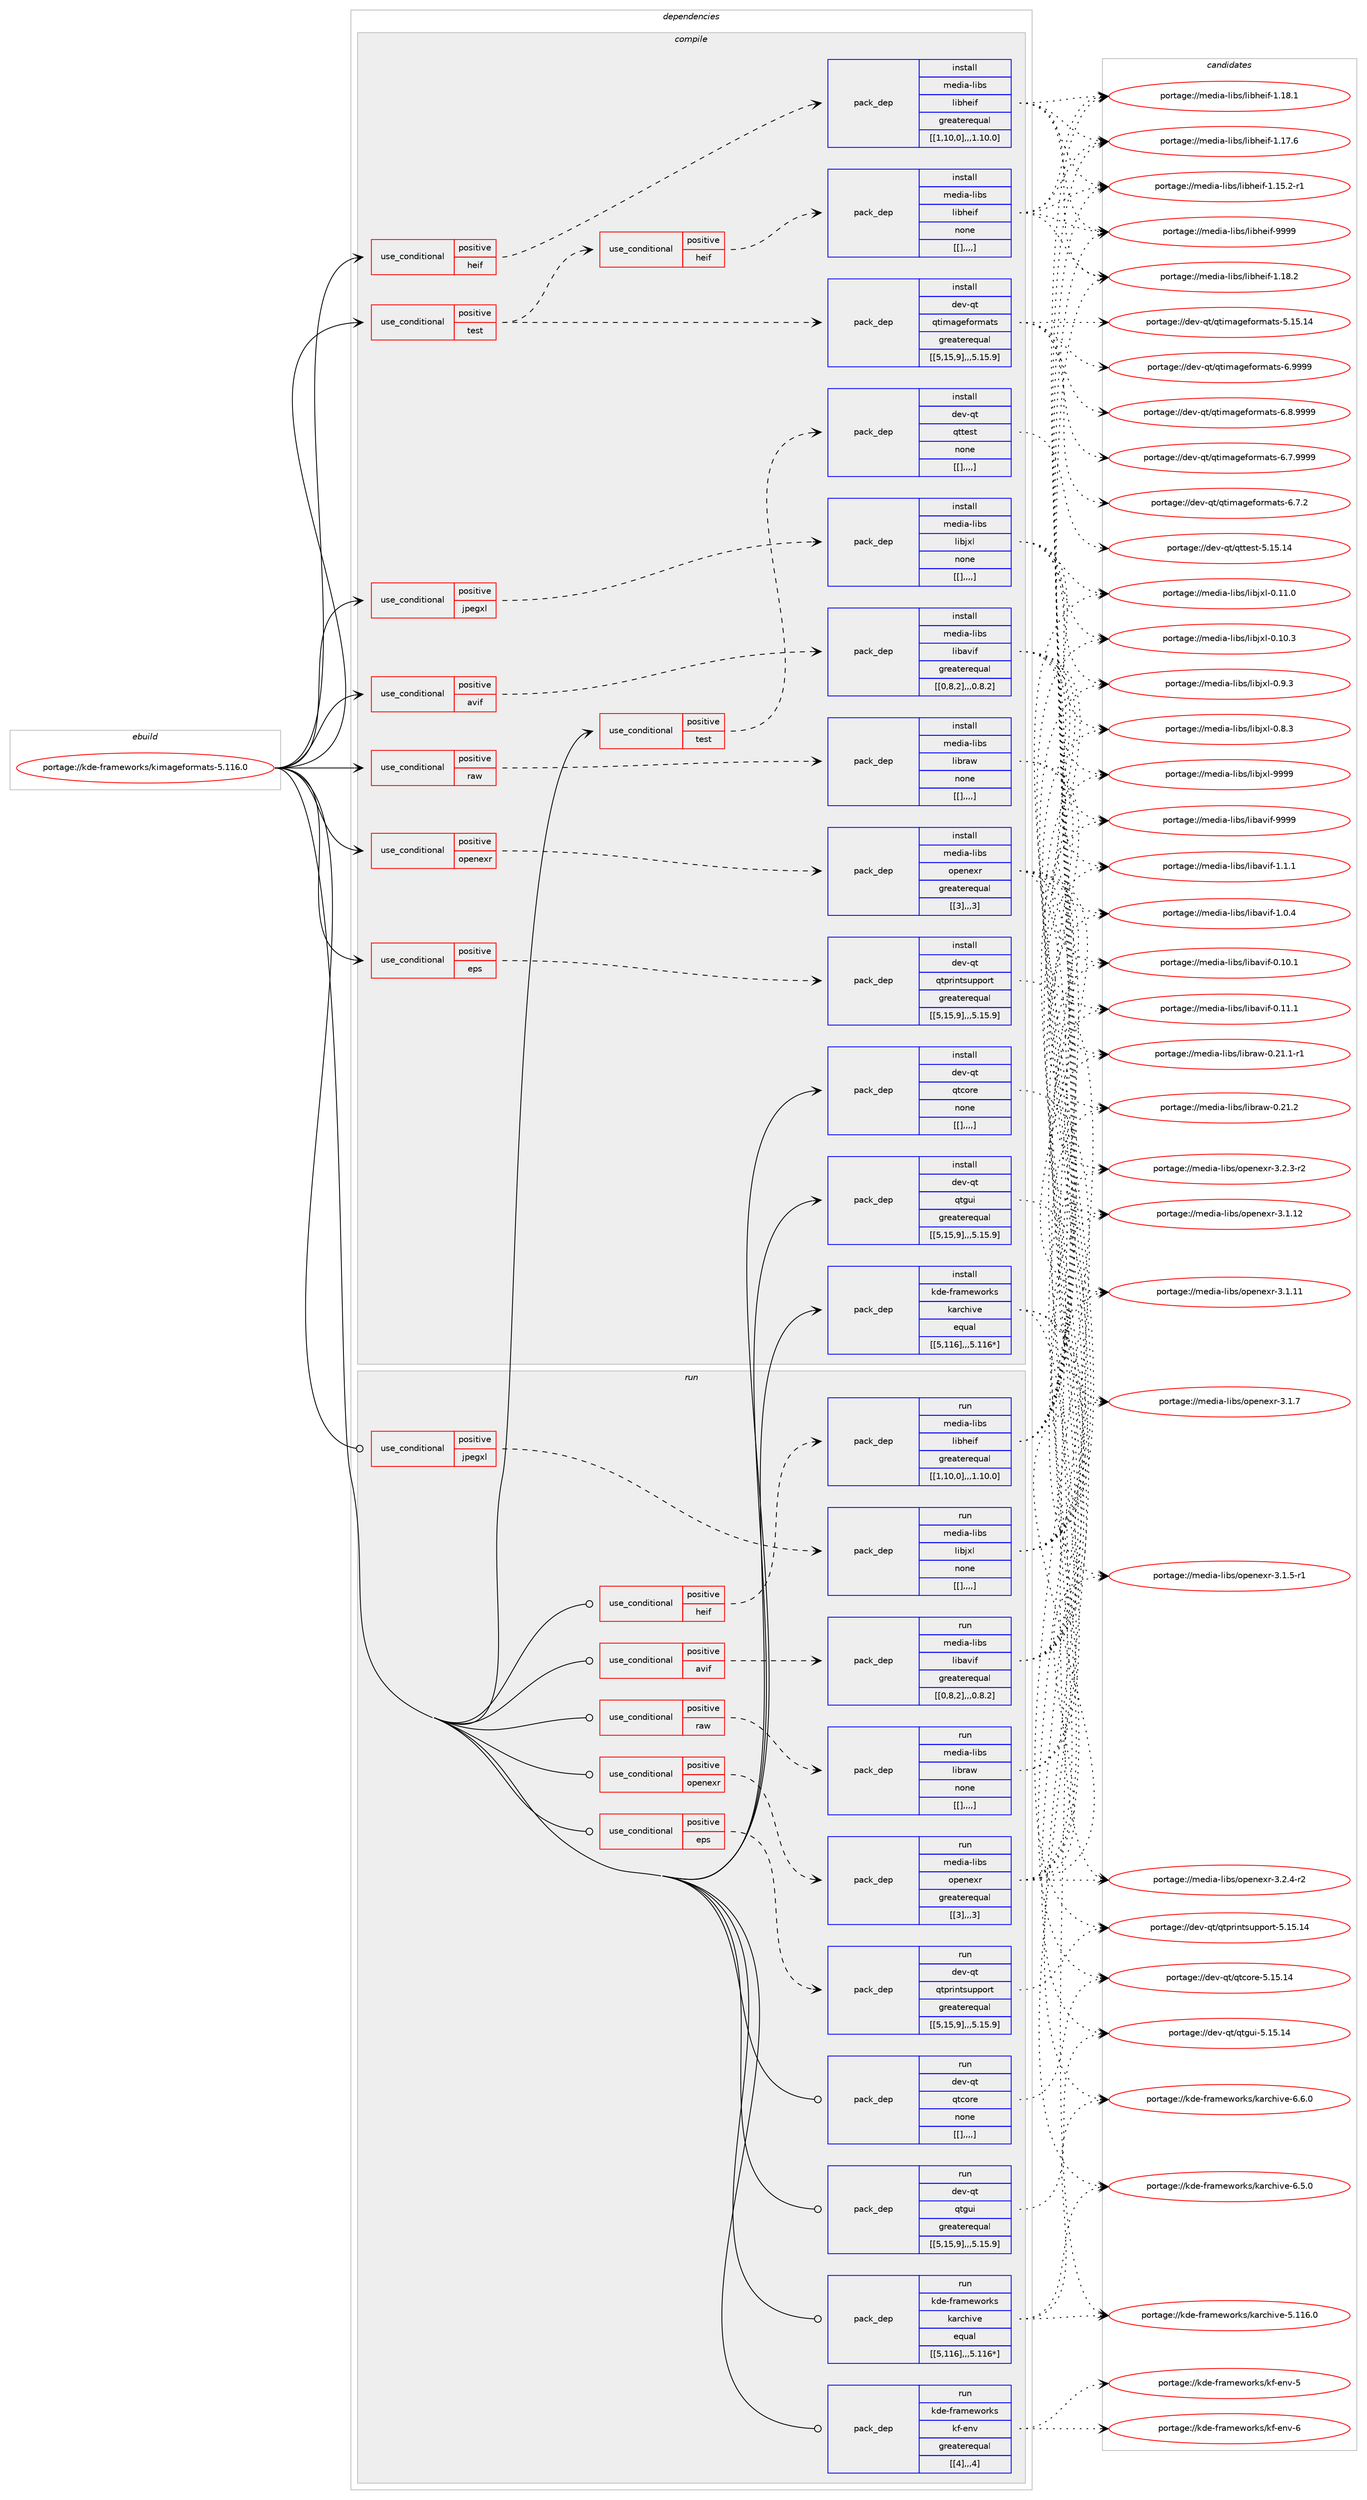 digraph prolog {

# *************
# Graph options
# *************

newrank=true;
concentrate=true;
compound=true;
graph [rankdir=LR,fontname=Helvetica,fontsize=10,ranksep=1.5];#, ranksep=2.5, nodesep=0.2];
edge  [arrowhead=vee];
node  [fontname=Helvetica,fontsize=10];

# **********
# The ebuild
# **********

subgraph cluster_leftcol {
color=gray;
label=<<i>ebuild</i>>;
id [label="portage://kde-frameworks/kimageformats-5.116.0", color=red, width=4, href="../kde-frameworks/kimageformats-5.116.0.svg"];
}

# ****************
# The dependencies
# ****************

subgraph cluster_midcol {
color=gray;
label=<<i>dependencies</i>>;
subgraph cluster_compile {
fillcolor="#eeeeee";
style=filled;
label=<<i>compile</i>>;
subgraph cond70267 {
dependency274453 [label=<<TABLE BORDER="0" CELLBORDER="1" CELLSPACING="0" CELLPADDING="4"><TR><TD ROWSPAN="3" CELLPADDING="10">use_conditional</TD></TR><TR><TD>positive</TD></TR><TR><TD>avif</TD></TR></TABLE>>, shape=none, color=red];
subgraph pack202069 {
dependency274454 [label=<<TABLE BORDER="0" CELLBORDER="1" CELLSPACING="0" CELLPADDING="4" WIDTH="220"><TR><TD ROWSPAN="6" CELLPADDING="30">pack_dep</TD></TR><TR><TD WIDTH="110">install</TD></TR><TR><TD>media-libs</TD></TR><TR><TD>libavif</TD></TR><TR><TD>greaterequal</TD></TR><TR><TD>[[0,8,2],,,0.8.2]</TD></TR></TABLE>>, shape=none, color=blue];
}
dependency274453:e -> dependency274454:w [weight=20,style="dashed",arrowhead="vee"];
}
id:e -> dependency274453:w [weight=20,style="solid",arrowhead="vee"];
subgraph cond70268 {
dependency274455 [label=<<TABLE BORDER="0" CELLBORDER="1" CELLSPACING="0" CELLPADDING="4"><TR><TD ROWSPAN="3" CELLPADDING="10">use_conditional</TD></TR><TR><TD>positive</TD></TR><TR><TD>eps</TD></TR></TABLE>>, shape=none, color=red];
subgraph pack202070 {
dependency274456 [label=<<TABLE BORDER="0" CELLBORDER="1" CELLSPACING="0" CELLPADDING="4" WIDTH="220"><TR><TD ROWSPAN="6" CELLPADDING="30">pack_dep</TD></TR><TR><TD WIDTH="110">install</TD></TR><TR><TD>dev-qt</TD></TR><TR><TD>qtprintsupport</TD></TR><TR><TD>greaterequal</TD></TR><TR><TD>[[5,15,9],,,5.15.9]</TD></TR></TABLE>>, shape=none, color=blue];
}
dependency274455:e -> dependency274456:w [weight=20,style="dashed",arrowhead="vee"];
}
id:e -> dependency274455:w [weight=20,style="solid",arrowhead="vee"];
subgraph cond70269 {
dependency274457 [label=<<TABLE BORDER="0" CELLBORDER="1" CELLSPACING="0" CELLPADDING="4"><TR><TD ROWSPAN="3" CELLPADDING="10">use_conditional</TD></TR><TR><TD>positive</TD></TR><TR><TD>heif</TD></TR></TABLE>>, shape=none, color=red];
subgraph pack202071 {
dependency274458 [label=<<TABLE BORDER="0" CELLBORDER="1" CELLSPACING="0" CELLPADDING="4" WIDTH="220"><TR><TD ROWSPAN="6" CELLPADDING="30">pack_dep</TD></TR><TR><TD WIDTH="110">install</TD></TR><TR><TD>media-libs</TD></TR><TR><TD>libheif</TD></TR><TR><TD>greaterequal</TD></TR><TR><TD>[[1,10,0],,,1.10.0]</TD></TR></TABLE>>, shape=none, color=blue];
}
dependency274457:e -> dependency274458:w [weight=20,style="dashed",arrowhead="vee"];
}
id:e -> dependency274457:w [weight=20,style="solid",arrowhead="vee"];
subgraph cond70270 {
dependency274459 [label=<<TABLE BORDER="0" CELLBORDER="1" CELLSPACING="0" CELLPADDING="4"><TR><TD ROWSPAN="3" CELLPADDING="10">use_conditional</TD></TR><TR><TD>positive</TD></TR><TR><TD>jpegxl</TD></TR></TABLE>>, shape=none, color=red];
subgraph pack202072 {
dependency274460 [label=<<TABLE BORDER="0" CELLBORDER="1" CELLSPACING="0" CELLPADDING="4" WIDTH="220"><TR><TD ROWSPAN="6" CELLPADDING="30">pack_dep</TD></TR><TR><TD WIDTH="110">install</TD></TR><TR><TD>media-libs</TD></TR><TR><TD>libjxl</TD></TR><TR><TD>none</TD></TR><TR><TD>[[],,,,]</TD></TR></TABLE>>, shape=none, color=blue];
}
dependency274459:e -> dependency274460:w [weight=20,style="dashed",arrowhead="vee"];
}
id:e -> dependency274459:w [weight=20,style="solid",arrowhead="vee"];
subgraph cond70271 {
dependency274461 [label=<<TABLE BORDER="0" CELLBORDER="1" CELLSPACING="0" CELLPADDING="4"><TR><TD ROWSPAN="3" CELLPADDING="10">use_conditional</TD></TR><TR><TD>positive</TD></TR><TR><TD>openexr</TD></TR></TABLE>>, shape=none, color=red];
subgraph pack202073 {
dependency274462 [label=<<TABLE BORDER="0" CELLBORDER="1" CELLSPACING="0" CELLPADDING="4" WIDTH="220"><TR><TD ROWSPAN="6" CELLPADDING="30">pack_dep</TD></TR><TR><TD WIDTH="110">install</TD></TR><TR><TD>media-libs</TD></TR><TR><TD>openexr</TD></TR><TR><TD>greaterequal</TD></TR><TR><TD>[[3],,,3]</TD></TR></TABLE>>, shape=none, color=blue];
}
dependency274461:e -> dependency274462:w [weight=20,style="dashed",arrowhead="vee"];
}
id:e -> dependency274461:w [weight=20,style="solid",arrowhead="vee"];
subgraph cond70272 {
dependency274463 [label=<<TABLE BORDER="0" CELLBORDER="1" CELLSPACING="0" CELLPADDING="4"><TR><TD ROWSPAN="3" CELLPADDING="10">use_conditional</TD></TR><TR><TD>positive</TD></TR><TR><TD>raw</TD></TR></TABLE>>, shape=none, color=red];
subgraph pack202074 {
dependency274464 [label=<<TABLE BORDER="0" CELLBORDER="1" CELLSPACING="0" CELLPADDING="4" WIDTH="220"><TR><TD ROWSPAN="6" CELLPADDING="30">pack_dep</TD></TR><TR><TD WIDTH="110">install</TD></TR><TR><TD>media-libs</TD></TR><TR><TD>libraw</TD></TR><TR><TD>none</TD></TR><TR><TD>[[],,,,]</TD></TR></TABLE>>, shape=none, color=blue];
}
dependency274463:e -> dependency274464:w [weight=20,style="dashed",arrowhead="vee"];
}
id:e -> dependency274463:w [weight=20,style="solid",arrowhead="vee"];
subgraph cond70273 {
dependency274465 [label=<<TABLE BORDER="0" CELLBORDER="1" CELLSPACING="0" CELLPADDING="4"><TR><TD ROWSPAN="3" CELLPADDING="10">use_conditional</TD></TR><TR><TD>positive</TD></TR><TR><TD>test</TD></TR></TABLE>>, shape=none, color=red];
subgraph pack202075 {
dependency274466 [label=<<TABLE BORDER="0" CELLBORDER="1" CELLSPACING="0" CELLPADDING="4" WIDTH="220"><TR><TD ROWSPAN="6" CELLPADDING="30">pack_dep</TD></TR><TR><TD WIDTH="110">install</TD></TR><TR><TD>dev-qt</TD></TR><TR><TD>qtimageformats</TD></TR><TR><TD>greaterequal</TD></TR><TR><TD>[[5,15,9],,,5.15.9]</TD></TR></TABLE>>, shape=none, color=blue];
}
dependency274465:e -> dependency274466:w [weight=20,style="dashed",arrowhead="vee"];
subgraph cond70274 {
dependency274467 [label=<<TABLE BORDER="0" CELLBORDER="1" CELLSPACING="0" CELLPADDING="4"><TR><TD ROWSPAN="3" CELLPADDING="10">use_conditional</TD></TR><TR><TD>positive</TD></TR><TR><TD>heif</TD></TR></TABLE>>, shape=none, color=red];
subgraph pack202076 {
dependency274468 [label=<<TABLE BORDER="0" CELLBORDER="1" CELLSPACING="0" CELLPADDING="4" WIDTH="220"><TR><TD ROWSPAN="6" CELLPADDING="30">pack_dep</TD></TR><TR><TD WIDTH="110">install</TD></TR><TR><TD>media-libs</TD></TR><TR><TD>libheif</TD></TR><TR><TD>none</TD></TR><TR><TD>[[],,,,]</TD></TR></TABLE>>, shape=none, color=blue];
}
dependency274467:e -> dependency274468:w [weight=20,style="dashed",arrowhead="vee"];
}
dependency274465:e -> dependency274467:w [weight=20,style="dashed",arrowhead="vee"];
}
id:e -> dependency274465:w [weight=20,style="solid",arrowhead="vee"];
subgraph cond70275 {
dependency274469 [label=<<TABLE BORDER="0" CELLBORDER="1" CELLSPACING="0" CELLPADDING="4"><TR><TD ROWSPAN="3" CELLPADDING="10">use_conditional</TD></TR><TR><TD>positive</TD></TR><TR><TD>test</TD></TR></TABLE>>, shape=none, color=red];
subgraph pack202077 {
dependency274470 [label=<<TABLE BORDER="0" CELLBORDER="1" CELLSPACING="0" CELLPADDING="4" WIDTH="220"><TR><TD ROWSPAN="6" CELLPADDING="30">pack_dep</TD></TR><TR><TD WIDTH="110">install</TD></TR><TR><TD>dev-qt</TD></TR><TR><TD>qttest</TD></TR><TR><TD>none</TD></TR><TR><TD>[[],,,,]</TD></TR></TABLE>>, shape=none, color=blue];
}
dependency274469:e -> dependency274470:w [weight=20,style="dashed",arrowhead="vee"];
}
id:e -> dependency274469:w [weight=20,style="solid",arrowhead="vee"];
subgraph pack202078 {
dependency274471 [label=<<TABLE BORDER="0" CELLBORDER="1" CELLSPACING="0" CELLPADDING="4" WIDTH="220"><TR><TD ROWSPAN="6" CELLPADDING="30">pack_dep</TD></TR><TR><TD WIDTH="110">install</TD></TR><TR><TD>dev-qt</TD></TR><TR><TD>qtcore</TD></TR><TR><TD>none</TD></TR><TR><TD>[[],,,,]</TD></TR></TABLE>>, shape=none, color=blue];
}
id:e -> dependency274471:w [weight=20,style="solid",arrowhead="vee"];
subgraph pack202079 {
dependency274472 [label=<<TABLE BORDER="0" CELLBORDER="1" CELLSPACING="0" CELLPADDING="4" WIDTH="220"><TR><TD ROWSPAN="6" CELLPADDING="30">pack_dep</TD></TR><TR><TD WIDTH="110">install</TD></TR><TR><TD>dev-qt</TD></TR><TR><TD>qtgui</TD></TR><TR><TD>greaterequal</TD></TR><TR><TD>[[5,15,9],,,5.15.9]</TD></TR></TABLE>>, shape=none, color=blue];
}
id:e -> dependency274472:w [weight=20,style="solid",arrowhead="vee"];
subgraph pack202080 {
dependency274473 [label=<<TABLE BORDER="0" CELLBORDER="1" CELLSPACING="0" CELLPADDING="4" WIDTH="220"><TR><TD ROWSPAN="6" CELLPADDING="30">pack_dep</TD></TR><TR><TD WIDTH="110">install</TD></TR><TR><TD>kde-frameworks</TD></TR><TR><TD>karchive</TD></TR><TR><TD>equal</TD></TR><TR><TD>[[5,116],,,5.116*]</TD></TR></TABLE>>, shape=none, color=blue];
}
id:e -> dependency274473:w [weight=20,style="solid",arrowhead="vee"];
}
subgraph cluster_compileandrun {
fillcolor="#eeeeee";
style=filled;
label=<<i>compile and run</i>>;
}
subgraph cluster_run {
fillcolor="#eeeeee";
style=filled;
label=<<i>run</i>>;
subgraph cond70276 {
dependency274474 [label=<<TABLE BORDER="0" CELLBORDER="1" CELLSPACING="0" CELLPADDING="4"><TR><TD ROWSPAN="3" CELLPADDING="10">use_conditional</TD></TR><TR><TD>positive</TD></TR><TR><TD>avif</TD></TR></TABLE>>, shape=none, color=red];
subgraph pack202081 {
dependency274475 [label=<<TABLE BORDER="0" CELLBORDER="1" CELLSPACING="0" CELLPADDING="4" WIDTH="220"><TR><TD ROWSPAN="6" CELLPADDING="30">pack_dep</TD></TR><TR><TD WIDTH="110">run</TD></TR><TR><TD>media-libs</TD></TR><TR><TD>libavif</TD></TR><TR><TD>greaterequal</TD></TR><TR><TD>[[0,8,2],,,0.8.2]</TD></TR></TABLE>>, shape=none, color=blue];
}
dependency274474:e -> dependency274475:w [weight=20,style="dashed",arrowhead="vee"];
}
id:e -> dependency274474:w [weight=20,style="solid",arrowhead="odot"];
subgraph cond70277 {
dependency274476 [label=<<TABLE BORDER="0" CELLBORDER="1" CELLSPACING="0" CELLPADDING="4"><TR><TD ROWSPAN="3" CELLPADDING="10">use_conditional</TD></TR><TR><TD>positive</TD></TR><TR><TD>eps</TD></TR></TABLE>>, shape=none, color=red];
subgraph pack202082 {
dependency274477 [label=<<TABLE BORDER="0" CELLBORDER="1" CELLSPACING="0" CELLPADDING="4" WIDTH="220"><TR><TD ROWSPAN="6" CELLPADDING="30">pack_dep</TD></TR><TR><TD WIDTH="110">run</TD></TR><TR><TD>dev-qt</TD></TR><TR><TD>qtprintsupport</TD></TR><TR><TD>greaterequal</TD></TR><TR><TD>[[5,15,9],,,5.15.9]</TD></TR></TABLE>>, shape=none, color=blue];
}
dependency274476:e -> dependency274477:w [weight=20,style="dashed",arrowhead="vee"];
}
id:e -> dependency274476:w [weight=20,style="solid",arrowhead="odot"];
subgraph cond70278 {
dependency274478 [label=<<TABLE BORDER="0" CELLBORDER="1" CELLSPACING="0" CELLPADDING="4"><TR><TD ROWSPAN="3" CELLPADDING="10">use_conditional</TD></TR><TR><TD>positive</TD></TR><TR><TD>heif</TD></TR></TABLE>>, shape=none, color=red];
subgraph pack202083 {
dependency274479 [label=<<TABLE BORDER="0" CELLBORDER="1" CELLSPACING="0" CELLPADDING="4" WIDTH="220"><TR><TD ROWSPAN="6" CELLPADDING="30">pack_dep</TD></TR><TR><TD WIDTH="110">run</TD></TR><TR><TD>media-libs</TD></TR><TR><TD>libheif</TD></TR><TR><TD>greaterequal</TD></TR><TR><TD>[[1,10,0],,,1.10.0]</TD></TR></TABLE>>, shape=none, color=blue];
}
dependency274478:e -> dependency274479:w [weight=20,style="dashed",arrowhead="vee"];
}
id:e -> dependency274478:w [weight=20,style="solid",arrowhead="odot"];
subgraph cond70279 {
dependency274480 [label=<<TABLE BORDER="0" CELLBORDER="1" CELLSPACING="0" CELLPADDING="4"><TR><TD ROWSPAN="3" CELLPADDING="10">use_conditional</TD></TR><TR><TD>positive</TD></TR><TR><TD>jpegxl</TD></TR></TABLE>>, shape=none, color=red];
subgraph pack202084 {
dependency274481 [label=<<TABLE BORDER="0" CELLBORDER="1" CELLSPACING="0" CELLPADDING="4" WIDTH="220"><TR><TD ROWSPAN="6" CELLPADDING="30">pack_dep</TD></TR><TR><TD WIDTH="110">run</TD></TR><TR><TD>media-libs</TD></TR><TR><TD>libjxl</TD></TR><TR><TD>none</TD></TR><TR><TD>[[],,,,]</TD></TR></TABLE>>, shape=none, color=blue];
}
dependency274480:e -> dependency274481:w [weight=20,style="dashed",arrowhead="vee"];
}
id:e -> dependency274480:w [weight=20,style="solid",arrowhead="odot"];
subgraph cond70280 {
dependency274482 [label=<<TABLE BORDER="0" CELLBORDER="1" CELLSPACING="0" CELLPADDING="4"><TR><TD ROWSPAN="3" CELLPADDING="10">use_conditional</TD></TR><TR><TD>positive</TD></TR><TR><TD>openexr</TD></TR></TABLE>>, shape=none, color=red];
subgraph pack202085 {
dependency274483 [label=<<TABLE BORDER="0" CELLBORDER="1" CELLSPACING="0" CELLPADDING="4" WIDTH="220"><TR><TD ROWSPAN="6" CELLPADDING="30">pack_dep</TD></TR><TR><TD WIDTH="110">run</TD></TR><TR><TD>media-libs</TD></TR><TR><TD>openexr</TD></TR><TR><TD>greaterequal</TD></TR><TR><TD>[[3],,,3]</TD></TR></TABLE>>, shape=none, color=blue];
}
dependency274482:e -> dependency274483:w [weight=20,style="dashed",arrowhead="vee"];
}
id:e -> dependency274482:w [weight=20,style="solid",arrowhead="odot"];
subgraph cond70281 {
dependency274484 [label=<<TABLE BORDER="0" CELLBORDER="1" CELLSPACING="0" CELLPADDING="4"><TR><TD ROWSPAN="3" CELLPADDING="10">use_conditional</TD></TR><TR><TD>positive</TD></TR><TR><TD>raw</TD></TR></TABLE>>, shape=none, color=red];
subgraph pack202086 {
dependency274485 [label=<<TABLE BORDER="0" CELLBORDER="1" CELLSPACING="0" CELLPADDING="4" WIDTH="220"><TR><TD ROWSPAN="6" CELLPADDING="30">pack_dep</TD></TR><TR><TD WIDTH="110">run</TD></TR><TR><TD>media-libs</TD></TR><TR><TD>libraw</TD></TR><TR><TD>none</TD></TR><TR><TD>[[],,,,]</TD></TR></TABLE>>, shape=none, color=blue];
}
dependency274484:e -> dependency274485:w [weight=20,style="dashed",arrowhead="vee"];
}
id:e -> dependency274484:w [weight=20,style="solid",arrowhead="odot"];
subgraph pack202087 {
dependency274486 [label=<<TABLE BORDER="0" CELLBORDER="1" CELLSPACING="0" CELLPADDING="4" WIDTH="220"><TR><TD ROWSPAN="6" CELLPADDING="30">pack_dep</TD></TR><TR><TD WIDTH="110">run</TD></TR><TR><TD>dev-qt</TD></TR><TR><TD>qtcore</TD></TR><TR><TD>none</TD></TR><TR><TD>[[],,,,]</TD></TR></TABLE>>, shape=none, color=blue];
}
id:e -> dependency274486:w [weight=20,style="solid",arrowhead="odot"];
subgraph pack202088 {
dependency274487 [label=<<TABLE BORDER="0" CELLBORDER="1" CELLSPACING="0" CELLPADDING="4" WIDTH="220"><TR><TD ROWSPAN="6" CELLPADDING="30">pack_dep</TD></TR><TR><TD WIDTH="110">run</TD></TR><TR><TD>dev-qt</TD></TR><TR><TD>qtgui</TD></TR><TR><TD>greaterequal</TD></TR><TR><TD>[[5,15,9],,,5.15.9]</TD></TR></TABLE>>, shape=none, color=blue];
}
id:e -> dependency274487:w [weight=20,style="solid",arrowhead="odot"];
subgraph pack202089 {
dependency274488 [label=<<TABLE BORDER="0" CELLBORDER="1" CELLSPACING="0" CELLPADDING="4" WIDTH="220"><TR><TD ROWSPAN="6" CELLPADDING="30">pack_dep</TD></TR><TR><TD WIDTH="110">run</TD></TR><TR><TD>kde-frameworks</TD></TR><TR><TD>karchive</TD></TR><TR><TD>equal</TD></TR><TR><TD>[[5,116],,,5.116*]</TD></TR></TABLE>>, shape=none, color=blue];
}
id:e -> dependency274488:w [weight=20,style="solid",arrowhead="odot"];
subgraph pack202090 {
dependency274489 [label=<<TABLE BORDER="0" CELLBORDER="1" CELLSPACING="0" CELLPADDING="4" WIDTH="220"><TR><TD ROWSPAN="6" CELLPADDING="30">pack_dep</TD></TR><TR><TD WIDTH="110">run</TD></TR><TR><TD>kde-frameworks</TD></TR><TR><TD>kf-env</TD></TR><TR><TD>greaterequal</TD></TR><TR><TD>[[4],,,4]</TD></TR></TABLE>>, shape=none, color=blue];
}
id:e -> dependency274489:w [weight=20,style="solid",arrowhead="odot"];
}
}

# **************
# The candidates
# **************

subgraph cluster_choices {
rank=same;
color=gray;
label=<<i>candidates</i>>;

subgraph choice202069 {
color=black;
nodesep=1;
choice1091011001059745108105981154710810598971181051024557575757 [label="portage://media-libs/libavif-9999", color=red, width=4,href="../media-libs/libavif-9999.svg"];
choice109101100105974510810598115471081059897118105102454946494649 [label="portage://media-libs/libavif-1.1.1", color=red, width=4,href="../media-libs/libavif-1.1.1.svg"];
choice109101100105974510810598115471081059897118105102454946484652 [label="portage://media-libs/libavif-1.0.4", color=red, width=4,href="../media-libs/libavif-1.0.4.svg"];
choice10910110010597451081059811547108105989711810510245484649494649 [label="portage://media-libs/libavif-0.11.1", color=red, width=4,href="../media-libs/libavif-0.11.1.svg"];
choice10910110010597451081059811547108105989711810510245484649484649 [label="portage://media-libs/libavif-0.10.1", color=red, width=4,href="../media-libs/libavif-0.10.1.svg"];
dependency274454:e -> choice1091011001059745108105981154710810598971181051024557575757:w [style=dotted,weight="100"];
dependency274454:e -> choice109101100105974510810598115471081059897118105102454946494649:w [style=dotted,weight="100"];
dependency274454:e -> choice109101100105974510810598115471081059897118105102454946484652:w [style=dotted,weight="100"];
dependency274454:e -> choice10910110010597451081059811547108105989711810510245484649494649:w [style=dotted,weight="100"];
dependency274454:e -> choice10910110010597451081059811547108105989711810510245484649484649:w [style=dotted,weight="100"];
}
subgraph choice202070 {
color=black;
nodesep=1;
choice10010111845113116471131161121141051101161151171121121111141164553464953464952 [label="portage://dev-qt/qtprintsupport-5.15.14", color=red, width=4,href="../dev-qt/qtprintsupport-5.15.14.svg"];
dependency274456:e -> choice10010111845113116471131161121141051101161151171121121111141164553464953464952:w [style=dotted,weight="100"];
}
subgraph choice202071 {
color=black;
nodesep=1;
choice10910110010597451081059811547108105981041011051024557575757 [label="portage://media-libs/libheif-9999", color=red, width=4,href="../media-libs/libheif-9999.svg"];
choice109101100105974510810598115471081059810410110510245494649564650 [label="portage://media-libs/libheif-1.18.2", color=red, width=4,href="../media-libs/libheif-1.18.2.svg"];
choice109101100105974510810598115471081059810410110510245494649564649 [label="portage://media-libs/libheif-1.18.1", color=red, width=4,href="../media-libs/libheif-1.18.1.svg"];
choice109101100105974510810598115471081059810410110510245494649554654 [label="portage://media-libs/libheif-1.17.6", color=red, width=4,href="../media-libs/libheif-1.17.6.svg"];
choice1091011001059745108105981154710810598104101105102454946495346504511449 [label="portage://media-libs/libheif-1.15.2-r1", color=red, width=4,href="../media-libs/libheif-1.15.2-r1.svg"];
dependency274458:e -> choice10910110010597451081059811547108105981041011051024557575757:w [style=dotted,weight="100"];
dependency274458:e -> choice109101100105974510810598115471081059810410110510245494649564650:w [style=dotted,weight="100"];
dependency274458:e -> choice109101100105974510810598115471081059810410110510245494649564649:w [style=dotted,weight="100"];
dependency274458:e -> choice109101100105974510810598115471081059810410110510245494649554654:w [style=dotted,weight="100"];
dependency274458:e -> choice1091011001059745108105981154710810598104101105102454946495346504511449:w [style=dotted,weight="100"];
}
subgraph choice202072 {
color=black;
nodesep=1;
choice10910110010597451081059811547108105981061201084557575757 [label="portage://media-libs/libjxl-9999", color=red, width=4,href="../media-libs/libjxl-9999.svg"];
choice109101100105974510810598115471081059810612010845484649494648 [label="portage://media-libs/libjxl-0.11.0", color=red, width=4,href="../media-libs/libjxl-0.11.0.svg"];
choice109101100105974510810598115471081059810612010845484649484651 [label="portage://media-libs/libjxl-0.10.3", color=red, width=4,href="../media-libs/libjxl-0.10.3.svg"];
choice1091011001059745108105981154710810598106120108454846574651 [label="portage://media-libs/libjxl-0.9.3", color=red, width=4,href="../media-libs/libjxl-0.9.3.svg"];
choice1091011001059745108105981154710810598106120108454846564651 [label="portage://media-libs/libjxl-0.8.3", color=red, width=4,href="../media-libs/libjxl-0.8.3.svg"];
dependency274460:e -> choice10910110010597451081059811547108105981061201084557575757:w [style=dotted,weight="100"];
dependency274460:e -> choice109101100105974510810598115471081059810612010845484649494648:w [style=dotted,weight="100"];
dependency274460:e -> choice109101100105974510810598115471081059810612010845484649484651:w [style=dotted,weight="100"];
dependency274460:e -> choice1091011001059745108105981154710810598106120108454846574651:w [style=dotted,weight="100"];
dependency274460:e -> choice1091011001059745108105981154710810598106120108454846564651:w [style=dotted,weight="100"];
}
subgraph choice202073 {
color=black;
nodesep=1;
choice109101100105974510810598115471111121011101011201144551465046524511450 [label="portage://media-libs/openexr-3.2.4-r2", color=red, width=4,href="../media-libs/openexr-3.2.4-r2.svg"];
choice109101100105974510810598115471111121011101011201144551465046514511450 [label="portage://media-libs/openexr-3.2.3-r2", color=red, width=4,href="../media-libs/openexr-3.2.3-r2.svg"];
choice1091011001059745108105981154711111210111010112011445514649464950 [label="portage://media-libs/openexr-3.1.12", color=red, width=4,href="../media-libs/openexr-3.1.12.svg"];
choice1091011001059745108105981154711111210111010112011445514649464949 [label="portage://media-libs/openexr-3.1.11", color=red, width=4,href="../media-libs/openexr-3.1.11.svg"];
choice10910110010597451081059811547111112101110101120114455146494655 [label="portage://media-libs/openexr-3.1.7", color=red, width=4,href="../media-libs/openexr-3.1.7.svg"];
choice109101100105974510810598115471111121011101011201144551464946534511449 [label="portage://media-libs/openexr-3.1.5-r1", color=red, width=4,href="../media-libs/openexr-3.1.5-r1.svg"];
dependency274462:e -> choice109101100105974510810598115471111121011101011201144551465046524511450:w [style=dotted,weight="100"];
dependency274462:e -> choice109101100105974510810598115471111121011101011201144551465046514511450:w [style=dotted,weight="100"];
dependency274462:e -> choice1091011001059745108105981154711111210111010112011445514649464950:w [style=dotted,weight="100"];
dependency274462:e -> choice1091011001059745108105981154711111210111010112011445514649464949:w [style=dotted,weight="100"];
dependency274462:e -> choice10910110010597451081059811547111112101110101120114455146494655:w [style=dotted,weight="100"];
dependency274462:e -> choice109101100105974510810598115471111121011101011201144551464946534511449:w [style=dotted,weight="100"];
}
subgraph choice202074 {
color=black;
nodesep=1;
choice10910110010597451081059811547108105981149711945484650494650 [label="portage://media-libs/libraw-0.21.2", color=red, width=4,href="../media-libs/libraw-0.21.2.svg"];
choice109101100105974510810598115471081059811497119454846504946494511449 [label="portage://media-libs/libraw-0.21.1-r1", color=red, width=4,href="../media-libs/libraw-0.21.1-r1.svg"];
dependency274464:e -> choice10910110010597451081059811547108105981149711945484650494650:w [style=dotted,weight="100"];
dependency274464:e -> choice109101100105974510810598115471081059811497119454846504946494511449:w [style=dotted,weight="100"];
}
subgraph choice202075 {
color=black;
nodesep=1;
choice1001011184511311647113116105109971031011021111141099711611545544657575757 [label="portage://dev-qt/qtimageformats-6.9999", color=red, width=4,href="../dev-qt/qtimageformats-6.9999.svg"];
choice10010111845113116471131161051099710310110211111410997116115455446564657575757 [label="portage://dev-qt/qtimageformats-6.8.9999", color=red, width=4,href="../dev-qt/qtimageformats-6.8.9999.svg"];
choice10010111845113116471131161051099710310110211111410997116115455446554657575757 [label="portage://dev-qt/qtimageformats-6.7.9999", color=red, width=4,href="../dev-qt/qtimageformats-6.7.9999.svg"];
choice10010111845113116471131161051099710310110211111410997116115455446554650 [label="portage://dev-qt/qtimageformats-6.7.2", color=red, width=4,href="../dev-qt/qtimageformats-6.7.2.svg"];
choice100101118451131164711311610510997103101102111114109971161154553464953464952 [label="portage://dev-qt/qtimageformats-5.15.14", color=red, width=4,href="../dev-qt/qtimageformats-5.15.14.svg"];
dependency274466:e -> choice1001011184511311647113116105109971031011021111141099711611545544657575757:w [style=dotted,weight="100"];
dependency274466:e -> choice10010111845113116471131161051099710310110211111410997116115455446564657575757:w [style=dotted,weight="100"];
dependency274466:e -> choice10010111845113116471131161051099710310110211111410997116115455446554657575757:w [style=dotted,weight="100"];
dependency274466:e -> choice10010111845113116471131161051099710310110211111410997116115455446554650:w [style=dotted,weight="100"];
dependency274466:e -> choice100101118451131164711311610510997103101102111114109971161154553464953464952:w [style=dotted,weight="100"];
}
subgraph choice202076 {
color=black;
nodesep=1;
choice10910110010597451081059811547108105981041011051024557575757 [label="portage://media-libs/libheif-9999", color=red, width=4,href="../media-libs/libheif-9999.svg"];
choice109101100105974510810598115471081059810410110510245494649564650 [label="portage://media-libs/libheif-1.18.2", color=red, width=4,href="../media-libs/libheif-1.18.2.svg"];
choice109101100105974510810598115471081059810410110510245494649564649 [label="portage://media-libs/libheif-1.18.1", color=red, width=4,href="../media-libs/libheif-1.18.1.svg"];
choice109101100105974510810598115471081059810410110510245494649554654 [label="portage://media-libs/libheif-1.17.6", color=red, width=4,href="../media-libs/libheif-1.17.6.svg"];
choice1091011001059745108105981154710810598104101105102454946495346504511449 [label="portage://media-libs/libheif-1.15.2-r1", color=red, width=4,href="../media-libs/libheif-1.15.2-r1.svg"];
dependency274468:e -> choice10910110010597451081059811547108105981041011051024557575757:w [style=dotted,weight="100"];
dependency274468:e -> choice109101100105974510810598115471081059810410110510245494649564650:w [style=dotted,weight="100"];
dependency274468:e -> choice109101100105974510810598115471081059810410110510245494649564649:w [style=dotted,weight="100"];
dependency274468:e -> choice109101100105974510810598115471081059810410110510245494649554654:w [style=dotted,weight="100"];
dependency274468:e -> choice1091011001059745108105981154710810598104101105102454946495346504511449:w [style=dotted,weight="100"];
}
subgraph choice202077 {
color=black;
nodesep=1;
choice10010111845113116471131161161011151164553464953464952 [label="portage://dev-qt/qttest-5.15.14", color=red, width=4,href="../dev-qt/qttest-5.15.14.svg"];
dependency274470:e -> choice10010111845113116471131161161011151164553464953464952:w [style=dotted,weight="100"];
}
subgraph choice202078 {
color=black;
nodesep=1;
choice1001011184511311647113116991111141014553464953464952 [label="portage://dev-qt/qtcore-5.15.14", color=red, width=4,href="../dev-qt/qtcore-5.15.14.svg"];
dependency274471:e -> choice1001011184511311647113116991111141014553464953464952:w [style=dotted,weight="100"];
}
subgraph choice202079 {
color=black;
nodesep=1;
choice10010111845113116471131161031171054553464953464952 [label="portage://dev-qt/qtgui-5.15.14", color=red, width=4,href="../dev-qt/qtgui-5.15.14.svg"];
dependency274472:e -> choice10010111845113116471131161031171054553464953464952:w [style=dotted,weight="100"];
}
subgraph choice202080 {
color=black;
nodesep=1;
choice1071001014510211497109101119111114107115471079711499104105118101455446544648 [label="portage://kde-frameworks/karchive-6.6.0", color=red, width=4,href="../kde-frameworks/karchive-6.6.0.svg"];
choice1071001014510211497109101119111114107115471079711499104105118101455446534648 [label="portage://kde-frameworks/karchive-6.5.0", color=red, width=4,href="../kde-frameworks/karchive-6.5.0.svg"];
choice10710010145102114971091011191111141071154710797114991041051181014553464949544648 [label="portage://kde-frameworks/karchive-5.116.0", color=red, width=4,href="../kde-frameworks/karchive-5.116.0.svg"];
dependency274473:e -> choice1071001014510211497109101119111114107115471079711499104105118101455446544648:w [style=dotted,weight="100"];
dependency274473:e -> choice1071001014510211497109101119111114107115471079711499104105118101455446534648:w [style=dotted,weight="100"];
dependency274473:e -> choice10710010145102114971091011191111141071154710797114991041051181014553464949544648:w [style=dotted,weight="100"];
}
subgraph choice202081 {
color=black;
nodesep=1;
choice1091011001059745108105981154710810598971181051024557575757 [label="portage://media-libs/libavif-9999", color=red, width=4,href="../media-libs/libavif-9999.svg"];
choice109101100105974510810598115471081059897118105102454946494649 [label="portage://media-libs/libavif-1.1.1", color=red, width=4,href="../media-libs/libavif-1.1.1.svg"];
choice109101100105974510810598115471081059897118105102454946484652 [label="portage://media-libs/libavif-1.0.4", color=red, width=4,href="../media-libs/libavif-1.0.4.svg"];
choice10910110010597451081059811547108105989711810510245484649494649 [label="portage://media-libs/libavif-0.11.1", color=red, width=4,href="../media-libs/libavif-0.11.1.svg"];
choice10910110010597451081059811547108105989711810510245484649484649 [label="portage://media-libs/libavif-0.10.1", color=red, width=4,href="../media-libs/libavif-0.10.1.svg"];
dependency274475:e -> choice1091011001059745108105981154710810598971181051024557575757:w [style=dotted,weight="100"];
dependency274475:e -> choice109101100105974510810598115471081059897118105102454946494649:w [style=dotted,weight="100"];
dependency274475:e -> choice109101100105974510810598115471081059897118105102454946484652:w [style=dotted,weight="100"];
dependency274475:e -> choice10910110010597451081059811547108105989711810510245484649494649:w [style=dotted,weight="100"];
dependency274475:e -> choice10910110010597451081059811547108105989711810510245484649484649:w [style=dotted,weight="100"];
}
subgraph choice202082 {
color=black;
nodesep=1;
choice10010111845113116471131161121141051101161151171121121111141164553464953464952 [label="portage://dev-qt/qtprintsupport-5.15.14", color=red, width=4,href="../dev-qt/qtprintsupport-5.15.14.svg"];
dependency274477:e -> choice10010111845113116471131161121141051101161151171121121111141164553464953464952:w [style=dotted,weight="100"];
}
subgraph choice202083 {
color=black;
nodesep=1;
choice10910110010597451081059811547108105981041011051024557575757 [label="portage://media-libs/libheif-9999", color=red, width=4,href="../media-libs/libheif-9999.svg"];
choice109101100105974510810598115471081059810410110510245494649564650 [label="portage://media-libs/libheif-1.18.2", color=red, width=4,href="../media-libs/libheif-1.18.2.svg"];
choice109101100105974510810598115471081059810410110510245494649564649 [label="portage://media-libs/libheif-1.18.1", color=red, width=4,href="../media-libs/libheif-1.18.1.svg"];
choice109101100105974510810598115471081059810410110510245494649554654 [label="portage://media-libs/libheif-1.17.6", color=red, width=4,href="../media-libs/libheif-1.17.6.svg"];
choice1091011001059745108105981154710810598104101105102454946495346504511449 [label="portage://media-libs/libheif-1.15.2-r1", color=red, width=4,href="../media-libs/libheif-1.15.2-r1.svg"];
dependency274479:e -> choice10910110010597451081059811547108105981041011051024557575757:w [style=dotted,weight="100"];
dependency274479:e -> choice109101100105974510810598115471081059810410110510245494649564650:w [style=dotted,weight="100"];
dependency274479:e -> choice109101100105974510810598115471081059810410110510245494649564649:w [style=dotted,weight="100"];
dependency274479:e -> choice109101100105974510810598115471081059810410110510245494649554654:w [style=dotted,weight="100"];
dependency274479:e -> choice1091011001059745108105981154710810598104101105102454946495346504511449:w [style=dotted,weight="100"];
}
subgraph choice202084 {
color=black;
nodesep=1;
choice10910110010597451081059811547108105981061201084557575757 [label="portage://media-libs/libjxl-9999", color=red, width=4,href="../media-libs/libjxl-9999.svg"];
choice109101100105974510810598115471081059810612010845484649494648 [label="portage://media-libs/libjxl-0.11.0", color=red, width=4,href="../media-libs/libjxl-0.11.0.svg"];
choice109101100105974510810598115471081059810612010845484649484651 [label="portage://media-libs/libjxl-0.10.3", color=red, width=4,href="../media-libs/libjxl-0.10.3.svg"];
choice1091011001059745108105981154710810598106120108454846574651 [label="portage://media-libs/libjxl-0.9.3", color=red, width=4,href="../media-libs/libjxl-0.9.3.svg"];
choice1091011001059745108105981154710810598106120108454846564651 [label="portage://media-libs/libjxl-0.8.3", color=red, width=4,href="../media-libs/libjxl-0.8.3.svg"];
dependency274481:e -> choice10910110010597451081059811547108105981061201084557575757:w [style=dotted,weight="100"];
dependency274481:e -> choice109101100105974510810598115471081059810612010845484649494648:w [style=dotted,weight="100"];
dependency274481:e -> choice109101100105974510810598115471081059810612010845484649484651:w [style=dotted,weight="100"];
dependency274481:e -> choice1091011001059745108105981154710810598106120108454846574651:w [style=dotted,weight="100"];
dependency274481:e -> choice1091011001059745108105981154710810598106120108454846564651:w [style=dotted,weight="100"];
}
subgraph choice202085 {
color=black;
nodesep=1;
choice109101100105974510810598115471111121011101011201144551465046524511450 [label="portage://media-libs/openexr-3.2.4-r2", color=red, width=4,href="../media-libs/openexr-3.2.4-r2.svg"];
choice109101100105974510810598115471111121011101011201144551465046514511450 [label="portage://media-libs/openexr-3.2.3-r2", color=red, width=4,href="../media-libs/openexr-3.2.3-r2.svg"];
choice1091011001059745108105981154711111210111010112011445514649464950 [label="portage://media-libs/openexr-3.1.12", color=red, width=4,href="../media-libs/openexr-3.1.12.svg"];
choice1091011001059745108105981154711111210111010112011445514649464949 [label="portage://media-libs/openexr-3.1.11", color=red, width=4,href="../media-libs/openexr-3.1.11.svg"];
choice10910110010597451081059811547111112101110101120114455146494655 [label="portage://media-libs/openexr-3.1.7", color=red, width=4,href="../media-libs/openexr-3.1.7.svg"];
choice109101100105974510810598115471111121011101011201144551464946534511449 [label="portage://media-libs/openexr-3.1.5-r1", color=red, width=4,href="../media-libs/openexr-3.1.5-r1.svg"];
dependency274483:e -> choice109101100105974510810598115471111121011101011201144551465046524511450:w [style=dotted,weight="100"];
dependency274483:e -> choice109101100105974510810598115471111121011101011201144551465046514511450:w [style=dotted,weight="100"];
dependency274483:e -> choice1091011001059745108105981154711111210111010112011445514649464950:w [style=dotted,weight="100"];
dependency274483:e -> choice1091011001059745108105981154711111210111010112011445514649464949:w [style=dotted,weight="100"];
dependency274483:e -> choice10910110010597451081059811547111112101110101120114455146494655:w [style=dotted,weight="100"];
dependency274483:e -> choice109101100105974510810598115471111121011101011201144551464946534511449:w [style=dotted,weight="100"];
}
subgraph choice202086 {
color=black;
nodesep=1;
choice10910110010597451081059811547108105981149711945484650494650 [label="portage://media-libs/libraw-0.21.2", color=red, width=4,href="../media-libs/libraw-0.21.2.svg"];
choice109101100105974510810598115471081059811497119454846504946494511449 [label="portage://media-libs/libraw-0.21.1-r1", color=red, width=4,href="../media-libs/libraw-0.21.1-r1.svg"];
dependency274485:e -> choice10910110010597451081059811547108105981149711945484650494650:w [style=dotted,weight="100"];
dependency274485:e -> choice109101100105974510810598115471081059811497119454846504946494511449:w [style=dotted,weight="100"];
}
subgraph choice202087 {
color=black;
nodesep=1;
choice1001011184511311647113116991111141014553464953464952 [label="portage://dev-qt/qtcore-5.15.14", color=red, width=4,href="../dev-qt/qtcore-5.15.14.svg"];
dependency274486:e -> choice1001011184511311647113116991111141014553464953464952:w [style=dotted,weight="100"];
}
subgraph choice202088 {
color=black;
nodesep=1;
choice10010111845113116471131161031171054553464953464952 [label="portage://dev-qt/qtgui-5.15.14", color=red, width=4,href="../dev-qt/qtgui-5.15.14.svg"];
dependency274487:e -> choice10010111845113116471131161031171054553464953464952:w [style=dotted,weight="100"];
}
subgraph choice202089 {
color=black;
nodesep=1;
choice1071001014510211497109101119111114107115471079711499104105118101455446544648 [label="portage://kde-frameworks/karchive-6.6.0", color=red, width=4,href="../kde-frameworks/karchive-6.6.0.svg"];
choice1071001014510211497109101119111114107115471079711499104105118101455446534648 [label="portage://kde-frameworks/karchive-6.5.0", color=red, width=4,href="../kde-frameworks/karchive-6.5.0.svg"];
choice10710010145102114971091011191111141071154710797114991041051181014553464949544648 [label="portage://kde-frameworks/karchive-5.116.0", color=red, width=4,href="../kde-frameworks/karchive-5.116.0.svg"];
dependency274488:e -> choice1071001014510211497109101119111114107115471079711499104105118101455446544648:w [style=dotted,weight="100"];
dependency274488:e -> choice1071001014510211497109101119111114107115471079711499104105118101455446534648:w [style=dotted,weight="100"];
dependency274488:e -> choice10710010145102114971091011191111141071154710797114991041051181014553464949544648:w [style=dotted,weight="100"];
}
subgraph choice202090 {
color=black;
nodesep=1;
choice107100101451021149710910111911111410711547107102451011101184554 [label="portage://kde-frameworks/kf-env-6", color=red, width=4,href="../kde-frameworks/kf-env-6.svg"];
choice107100101451021149710910111911111410711547107102451011101184553 [label="portage://kde-frameworks/kf-env-5", color=red, width=4,href="../kde-frameworks/kf-env-5.svg"];
dependency274489:e -> choice107100101451021149710910111911111410711547107102451011101184554:w [style=dotted,weight="100"];
dependency274489:e -> choice107100101451021149710910111911111410711547107102451011101184553:w [style=dotted,weight="100"];
}
}

}
